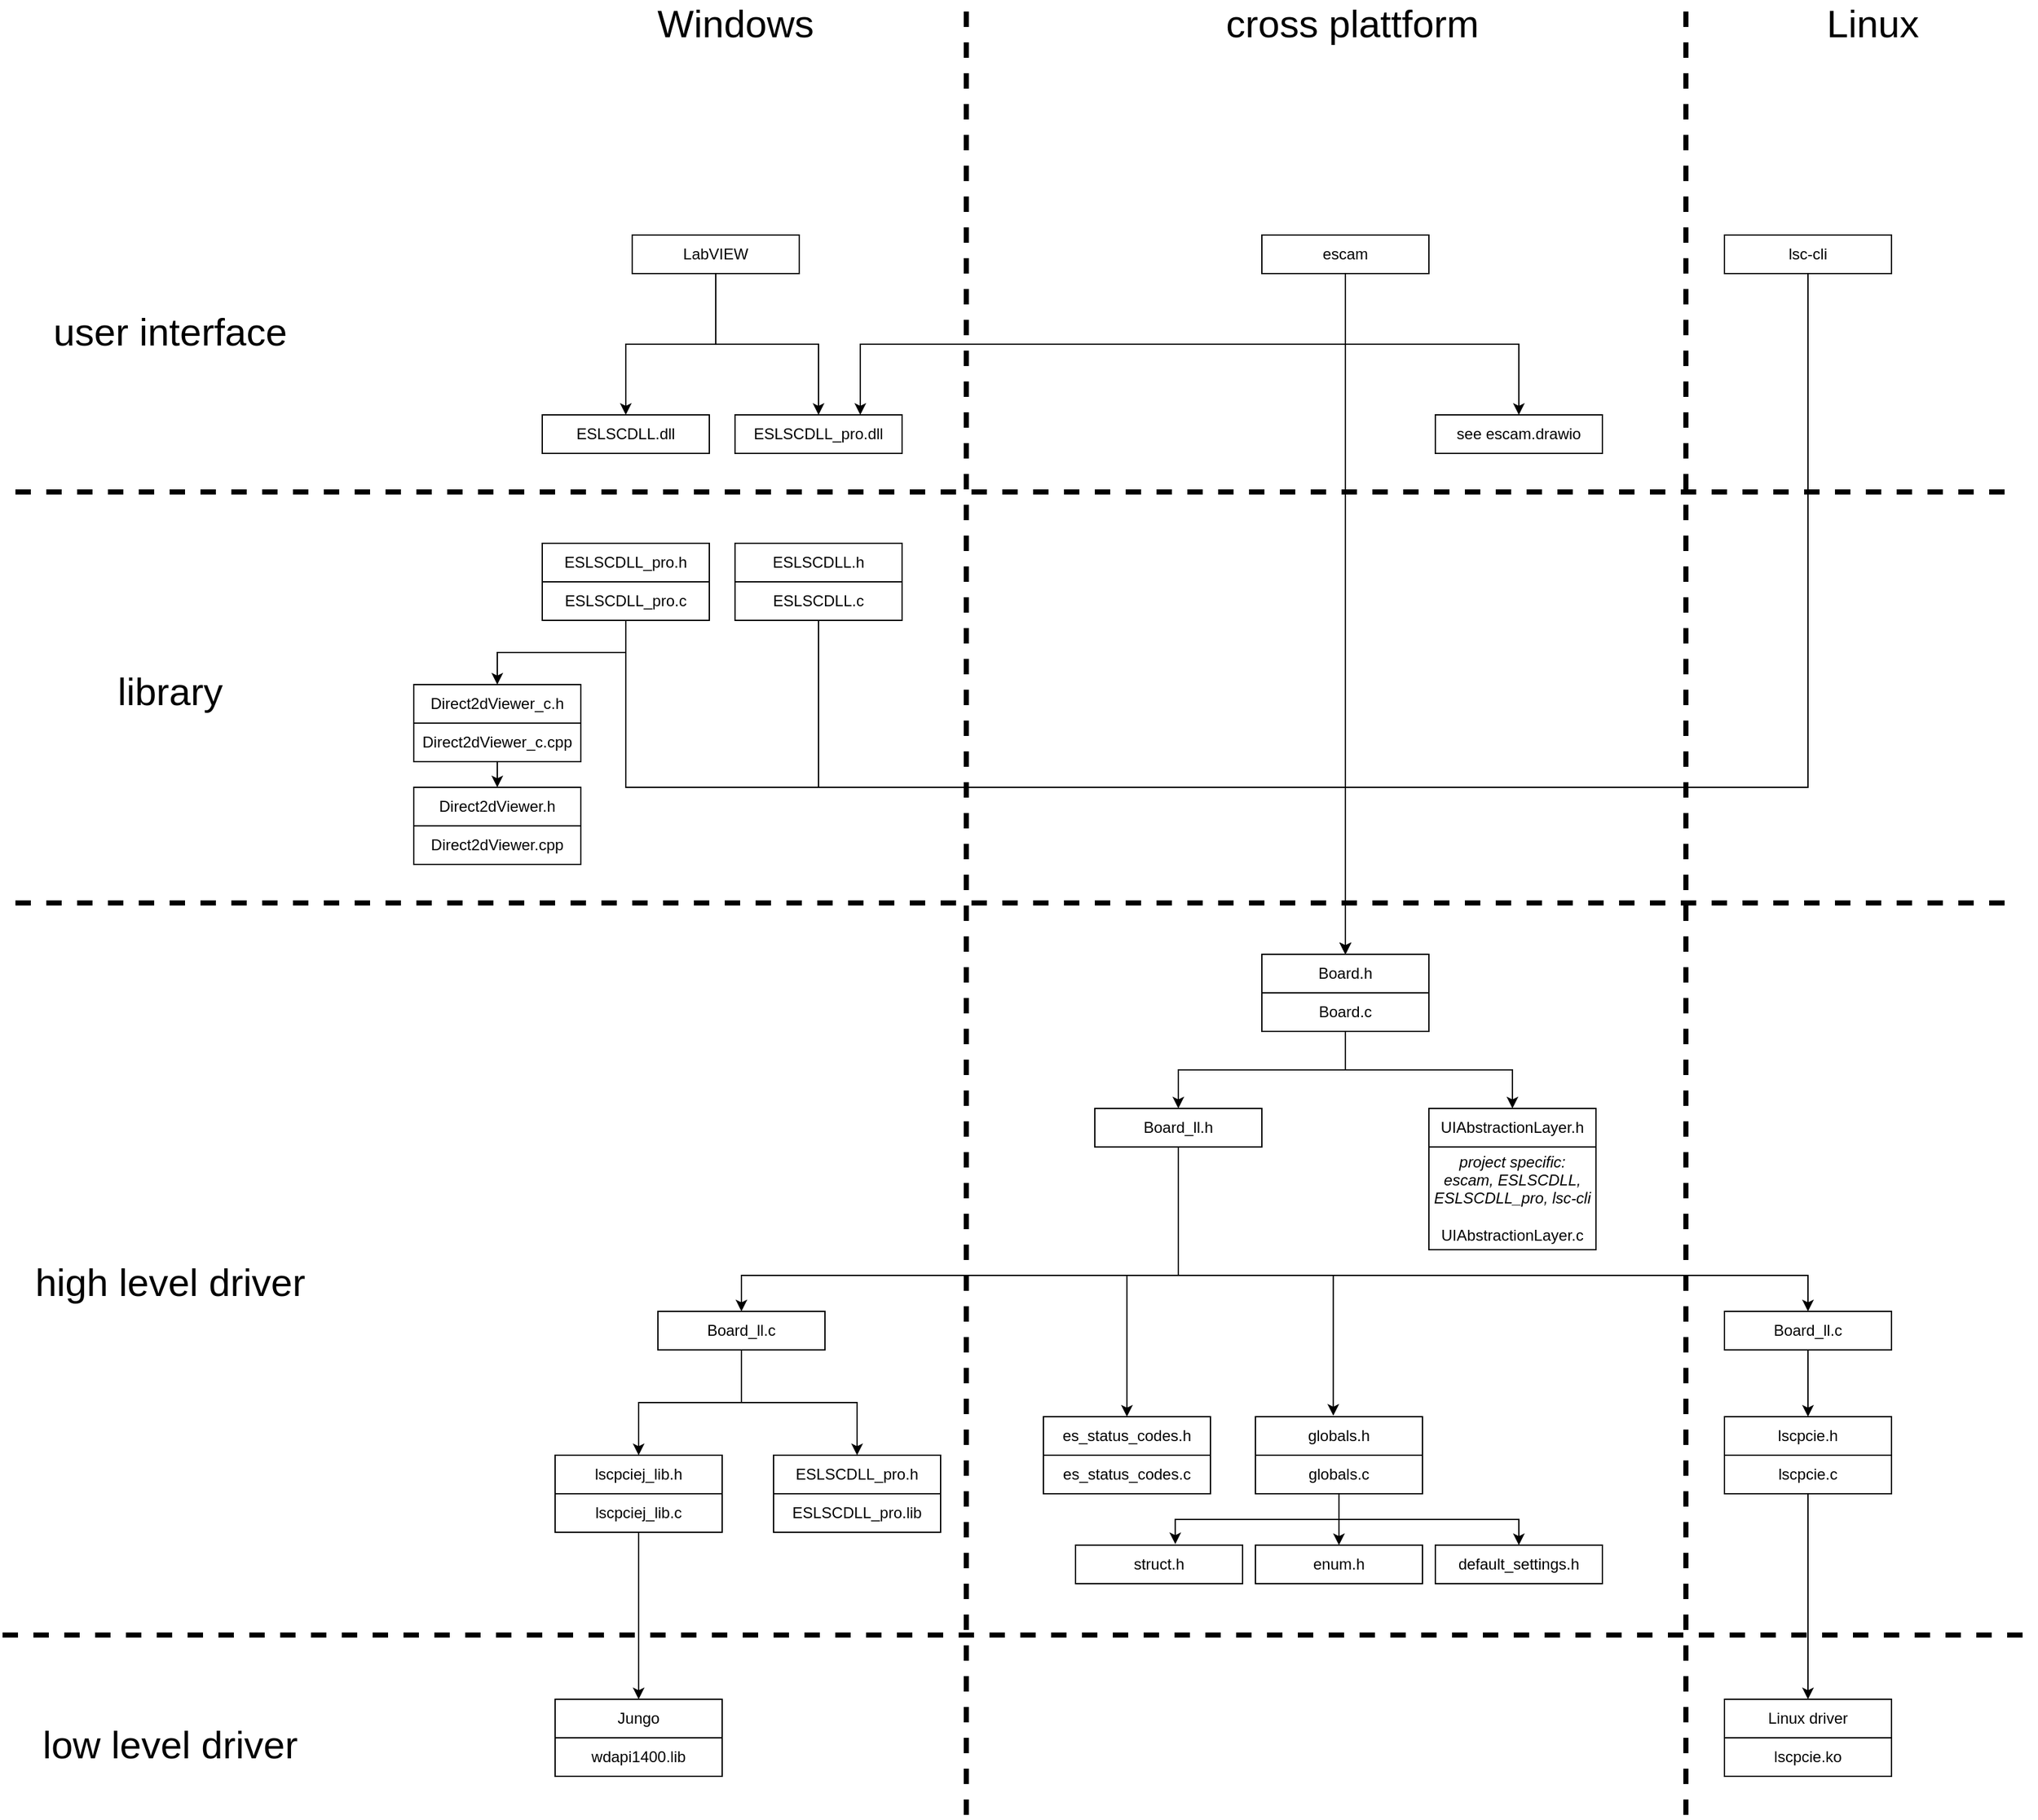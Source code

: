 <mxfile version="16.1.2" type="device"><diagram id="tgUKfehqLVmL-b8HQxhW" name="Page-1"><mxGraphModel dx="3054" dy="3150" grid="1" gridSize="10" guides="1" tooltips="1" connect="1" arrows="1" fold="1" page="1" pageScale="1" pageWidth="850" pageHeight="1100" math="0" shadow="0"><root><mxCell id="0"/><mxCell id="1" parent="0"/><mxCell id="p_urfczNU5dsdLXzHAFD-1" value="Board.h" style="rounded=0;whiteSpace=wrap;html=1;" parent="1" vertex="1"><mxGeometry x="150" y="-340" width="130" height="30" as="geometry"/></mxCell><mxCell id="p_urfczNU5dsdLXzHAFD-42" style="edgeStyle=orthogonalEdgeStyle;rounded=0;orthogonalLoop=1;jettySize=auto;html=1;exitX=0.5;exitY=1;exitDx=0;exitDy=0;entryX=0.5;entryY=0;entryDx=0;entryDy=0;" parent="1" source="p_urfczNU5dsdLXzHAFD-6" target="p_urfczNU5dsdLXzHAFD-7" edge="1"><mxGeometry relative="1" as="geometry"/></mxCell><mxCell id="p_urfczNU5dsdLXzHAFD-52" style="edgeStyle=orthogonalEdgeStyle;rounded=0;orthogonalLoop=1;jettySize=auto;html=1;exitX=0.5;exitY=1;exitDx=0;exitDy=0;entryX=0.5;entryY=0;entryDx=0;entryDy=0;" parent="1" source="p_urfczNU5dsdLXzHAFD-6" target="p_urfczNU5dsdLXzHAFD-30" edge="1"><mxGeometry relative="1" as="geometry"/></mxCell><mxCell id="p_urfczNU5dsdLXzHAFD-6" value="Board.c" style="rounded=0;whiteSpace=wrap;html=1;" parent="1" vertex="1"><mxGeometry x="150" y="-310" width="130" height="30" as="geometry"/></mxCell><mxCell id="p_urfczNU5dsdLXzHAFD-85" style="edgeStyle=orthogonalEdgeStyle;rounded=0;orthogonalLoop=1;jettySize=auto;html=1;exitX=0.5;exitY=1;exitDx=0;exitDy=0;entryX=0.5;entryY=0;entryDx=0;entryDy=0;strokeWidth=1;" parent="1" source="p_urfczNU5dsdLXzHAFD-7" target="p_urfczNU5dsdLXzHAFD-9" edge="1"><mxGeometry relative="1" as="geometry"><Array as="points"><mxPoint x="85" y="-90"/><mxPoint x="575" y="-90"/></Array></mxGeometry></mxCell><mxCell id="p_urfczNU5dsdLXzHAFD-86" style="edgeStyle=orthogonalEdgeStyle;rounded=0;orthogonalLoop=1;jettySize=auto;html=1;exitX=0.5;exitY=1;exitDx=0;exitDy=0;strokeWidth=1;entryX=0.5;entryY=0;entryDx=0;entryDy=0;" parent="1" source="p_urfczNU5dsdLXzHAFD-7" target="p_urfczNU5dsdLXzHAFD-8" edge="1"><mxGeometry relative="1" as="geometry"><Array as="points"><mxPoint x="85" y="-90"/><mxPoint x="-255" y="-90"/></Array></mxGeometry></mxCell><mxCell id="p_urfczNU5dsdLXzHAFD-87" style="edgeStyle=orthogonalEdgeStyle;rounded=0;orthogonalLoop=1;jettySize=auto;html=1;exitX=0.5;exitY=1;exitDx=0;exitDy=0;entryX=0.5;entryY=0;entryDx=0;entryDy=0;strokeWidth=1;" parent="1" source="p_urfczNU5dsdLXzHAFD-7" target="p_urfczNU5dsdLXzHAFD-18" edge="1"><mxGeometry relative="1" as="geometry"><Array as="points"><mxPoint x="85" y="-90"/><mxPoint x="45" y="-90"/></Array></mxGeometry></mxCell><mxCell id="p_urfczNU5dsdLXzHAFD-7" value="Board_ll.h" style="rounded=0;whiteSpace=wrap;html=1;" parent="1" vertex="1"><mxGeometry x="20" y="-220" width="130" height="30" as="geometry"/></mxCell><mxCell id="p_urfczNU5dsdLXzHAFD-43" style="edgeStyle=orthogonalEdgeStyle;rounded=0;orthogonalLoop=1;jettySize=auto;html=1;exitX=0.5;exitY=1;exitDx=0;exitDy=0;entryX=0.5;entryY=0;entryDx=0;entryDy=0;" parent="1" source="p_urfczNU5dsdLXzHAFD-8" target="p_urfczNU5dsdLXzHAFD-24" edge="1"><mxGeometry relative="1" as="geometry"/></mxCell><mxCell id="p_urfczNU5dsdLXzHAFD-51" style="edgeStyle=orthogonalEdgeStyle;rounded=0;orthogonalLoop=1;jettySize=auto;html=1;" parent="1" source="p_urfczNU5dsdLXzHAFD-8" target="p_urfczNU5dsdLXzHAFD-21" edge="1"><mxGeometry relative="1" as="geometry"/></mxCell><mxCell id="p_urfczNU5dsdLXzHAFD-8" value="Board_ll.c" style="rounded=0;whiteSpace=wrap;html=1;" parent="1" vertex="1"><mxGeometry x="-320" y="-62" width="130" height="30" as="geometry"/></mxCell><mxCell id="p_urfczNU5dsdLXzHAFD-46" style="edgeStyle=orthogonalEdgeStyle;rounded=0;orthogonalLoop=1;jettySize=auto;html=1;exitX=0.5;exitY=1;exitDx=0;exitDy=0;entryX=0.466;entryY=-0.027;entryDx=0;entryDy=0;entryPerimeter=0;" parent="1" source="p_urfczNU5dsdLXzHAFD-7" target="p_urfczNU5dsdLXzHAFD-16" edge="1"><mxGeometry relative="1" as="geometry"><Array as="points"><mxPoint x="85" y="-90"/><mxPoint x="206" y="-90"/></Array></mxGeometry></mxCell><mxCell id="p_urfczNU5dsdLXzHAFD-72" style="edgeStyle=orthogonalEdgeStyle;rounded=0;orthogonalLoop=1;jettySize=auto;html=1;exitX=0.5;exitY=1;exitDx=0;exitDy=0;entryX=0.5;entryY=0;entryDx=0;entryDy=0;" parent="1" source="p_urfczNU5dsdLXzHAFD-9" target="p_urfczNU5dsdLXzHAFD-73" edge="1"><mxGeometry relative="1" as="geometry"><mxPoint x="580" y="3" as="targetPoint"/></mxGeometry></mxCell><mxCell id="p_urfczNU5dsdLXzHAFD-9" value="Board_ll.c" style="rounded=0;whiteSpace=wrap;html=1;" parent="1" vertex="1"><mxGeometry x="510" y="-62" width="130" height="30" as="geometry"/></mxCell><mxCell id="p_urfczNU5dsdLXzHAFD-11" value="ESLSCDLL.h" style="rounded=0;whiteSpace=wrap;html=1;" parent="1" vertex="1"><mxGeometry x="-260" y="-660" width="130" height="30" as="geometry"/></mxCell><mxCell id="p_urfczNU5dsdLXzHAFD-91" style="edgeStyle=orthogonalEdgeStyle;rounded=0;orthogonalLoop=1;jettySize=auto;html=1;exitX=0.5;exitY=1;exitDx=0;exitDy=0;entryX=0.5;entryY=0;entryDx=0;entryDy=0;strokeWidth=1;" parent="1" source="p_urfczNU5dsdLXzHAFD-12" target="p_urfczNU5dsdLXzHAFD-1" edge="1"><mxGeometry relative="1" as="geometry"/></mxCell><mxCell id="p_urfczNU5dsdLXzHAFD-12" value="ESLSCDLL.c" style="rounded=0;whiteSpace=wrap;html=1;" parent="1" vertex="1"><mxGeometry x="-260" y="-630" width="130" height="30" as="geometry"/></mxCell><mxCell id="p_urfczNU5dsdLXzHAFD-13" value="enum.h" style="rounded=0;whiteSpace=wrap;html=1;" parent="1" vertex="1"><mxGeometry x="145" y="120" width="130" height="30" as="geometry"/></mxCell><mxCell id="p_urfczNU5dsdLXzHAFD-15" value="struct.h" style="rounded=0;whiteSpace=wrap;html=1;" parent="1" vertex="1"><mxGeometry x="5" y="120" width="130" height="30" as="geometry"/></mxCell><mxCell id="p_urfczNU5dsdLXzHAFD-16" value="globals.h" style="rounded=0;whiteSpace=wrap;html=1;" parent="1" vertex="1"><mxGeometry x="145" y="20" width="130" height="30" as="geometry"/></mxCell><mxCell id="p_urfczNU5dsdLXzHAFD-47" style="edgeStyle=orthogonalEdgeStyle;rounded=0;orthogonalLoop=1;jettySize=auto;html=1;exitX=0.5;exitY=1;exitDx=0;exitDy=0;entryX=0.597;entryY=-0.027;entryDx=0;entryDy=0;entryPerimeter=0;" parent="1" source="p_urfczNU5dsdLXzHAFD-17" target="p_urfczNU5dsdLXzHAFD-15" edge="1"><mxGeometry relative="1" as="geometry"/></mxCell><mxCell id="p_urfczNU5dsdLXzHAFD-48" style="edgeStyle=orthogonalEdgeStyle;rounded=0;orthogonalLoop=1;jettySize=auto;html=1;exitX=0.5;exitY=1;exitDx=0;exitDy=0;entryX=0.5;entryY=0;entryDx=0;entryDy=0;" parent="1" source="p_urfczNU5dsdLXzHAFD-17" target="p_urfczNU5dsdLXzHAFD-13" edge="1"><mxGeometry relative="1" as="geometry"/></mxCell><mxCell id="p_urfczNU5dsdLXzHAFD-49" style="edgeStyle=orthogonalEdgeStyle;rounded=0;orthogonalLoop=1;jettySize=auto;html=1;exitX=0.5;exitY=1;exitDx=0;exitDy=0;" parent="1" source="p_urfczNU5dsdLXzHAFD-17" target="p_urfczNU5dsdLXzHAFD-20" edge="1"><mxGeometry relative="1" as="geometry"/></mxCell><mxCell id="p_urfczNU5dsdLXzHAFD-17" value="globals.c" style="rounded=0;whiteSpace=wrap;html=1;" parent="1" vertex="1"><mxGeometry x="145" y="50" width="130" height="30" as="geometry"/></mxCell><mxCell id="p_urfczNU5dsdLXzHAFD-18" value="es_status_codes.h" style="rounded=0;whiteSpace=wrap;html=1;" parent="1" vertex="1"><mxGeometry x="-20" y="20" width="130" height="30" as="geometry"/></mxCell><mxCell id="p_urfczNU5dsdLXzHAFD-19" value="es_status_codes.c" style="rounded=0;whiteSpace=wrap;html=1;" parent="1" vertex="1"><mxGeometry x="-20" y="50" width="130" height="30" as="geometry"/></mxCell><mxCell id="p_urfczNU5dsdLXzHAFD-20" value="default_settings.h" style="rounded=0;whiteSpace=wrap;html=1;" parent="1" vertex="1"><mxGeometry x="285" y="120" width="130" height="30" as="geometry"/></mxCell><mxCell id="p_urfczNU5dsdLXzHAFD-21" value="ESLSCDLL_pro.h" style="rounded=0;whiteSpace=wrap;html=1;" parent="1" vertex="1"><mxGeometry x="-230" y="50" width="130" height="30" as="geometry"/></mxCell><mxCell id="p_urfczNU5dsdLXzHAFD-22" value="ESLSCDLL_pro.lib" style="rounded=0;whiteSpace=wrap;html=1;" parent="1" vertex="1"><mxGeometry x="-230" y="80" width="130" height="30" as="geometry"/></mxCell><mxCell id="p_urfczNU5dsdLXzHAFD-24" value="lscpciej_lib.h" style="rounded=0;whiteSpace=wrap;html=1;" parent="1" vertex="1"><mxGeometry x="-400" y="50" width="130" height="30" as="geometry"/></mxCell><mxCell id="p_urfczNU5dsdLXzHAFD-44" style="edgeStyle=orthogonalEdgeStyle;rounded=0;orthogonalLoop=1;jettySize=auto;html=1;exitX=0.5;exitY=1;exitDx=0;exitDy=0;entryX=0.5;entryY=0;entryDx=0;entryDy=0;" parent="1" source="p_urfczNU5dsdLXzHAFD-25" target="p_urfczNU5dsdLXzHAFD-29" edge="1"><mxGeometry relative="1" as="geometry"/></mxCell><mxCell id="p_urfczNU5dsdLXzHAFD-25" value="lscpciej_lib.c" style="rounded=0;whiteSpace=wrap;html=1;" parent="1" vertex="1"><mxGeometry x="-400" y="80" width="130" height="30" as="geometry"/></mxCell><mxCell id="p_urfczNU5dsdLXzHAFD-27" value="wdapi1400.lib" style="rounded=0;whiteSpace=wrap;html=1;" parent="1" vertex="1"><mxGeometry x="-400" y="270" width="130" height="30" as="geometry"/></mxCell><mxCell id="p_urfczNU5dsdLXzHAFD-29" value="Jungo" style="rounded=0;whiteSpace=wrap;html=1;" parent="1" vertex="1"><mxGeometry x="-400" y="240" width="130" height="30" as="geometry"/></mxCell><mxCell id="p_urfczNU5dsdLXzHAFD-30" value="UIAbstractionLayer.h" style="rounded=0;whiteSpace=wrap;html=1;" parent="1" vertex="1"><mxGeometry x="280" y="-220" width="130" height="30" as="geometry"/></mxCell><mxCell id="p_urfczNU5dsdLXzHAFD-32" value="ESLSCDLL_pro.h" style="rounded=0;whiteSpace=wrap;html=1;" parent="1" vertex="1"><mxGeometry x="-410" y="-660" width="130" height="30" as="geometry"/></mxCell><mxCell id="p_urfczNU5dsdLXzHAFD-39" style="edgeStyle=orthogonalEdgeStyle;rounded=0;orthogonalLoop=1;jettySize=auto;html=1;exitX=0.5;exitY=1;exitDx=0;exitDy=0;entryX=0.5;entryY=0;entryDx=0;entryDy=0;" parent="1" source="p_urfczNU5dsdLXzHAFD-33" target="p_urfczNU5dsdLXzHAFD-1" edge="1"><mxGeometry relative="1" as="geometry"/></mxCell><mxCell id="p_urfczNU5dsdLXzHAFD-40" style="edgeStyle=orthogonalEdgeStyle;rounded=0;orthogonalLoop=1;jettySize=auto;html=1;exitX=0.5;exitY=1;exitDx=0;exitDy=0;entryX=0.5;entryY=0;entryDx=0;entryDy=0;" parent="1" source="p_urfczNU5dsdLXzHAFD-33" target="p_urfczNU5dsdLXzHAFD-34" edge="1"><mxGeometry relative="1" as="geometry"/></mxCell><mxCell id="p_urfczNU5dsdLXzHAFD-33" value="ESLSCDLL_pro.c" style="rounded=0;whiteSpace=wrap;html=1;" parent="1" vertex="1"><mxGeometry x="-410" y="-630" width="130" height="30" as="geometry"/></mxCell><mxCell id="p_urfczNU5dsdLXzHAFD-34" value="Direct2dViewer_c.h" style="rounded=0;whiteSpace=wrap;html=1;glass=0;" parent="1" vertex="1"><mxGeometry x="-510" y="-550" width="130" height="30" as="geometry"/></mxCell><mxCell id="p_urfczNU5dsdLXzHAFD-41" style="edgeStyle=orthogonalEdgeStyle;rounded=0;orthogonalLoop=1;jettySize=auto;html=1;exitX=0.5;exitY=1;exitDx=0;exitDy=0;entryX=0.5;entryY=0;entryDx=0;entryDy=0;" parent="1" source="p_urfczNU5dsdLXzHAFD-35" target="p_urfczNU5dsdLXzHAFD-36" edge="1"><mxGeometry relative="1" as="geometry"/></mxCell><mxCell id="p_urfczNU5dsdLXzHAFD-35" value="Direct2dViewer_c.cpp" style="rounded=0;whiteSpace=wrap;html=1;" parent="1" vertex="1"><mxGeometry x="-510" y="-520" width="130" height="30" as="geometry"/></mxCell><mxCell id="p_urfczNU5dsdLXzHAFD-36" value="Direct2dViewer.h" style="rounded=0;whiteSpace=wrap;html=1;glass=0;" parent="1" vertex="1"><mxGeometry x="-510" y="-470" width="130" height="30" as="geometry"/></mxCell><mxCell id="p_urfczNU5dsdLXzHAFD-37" value="Direct2dViewer.cpp" style="rounded=0;whiteSpace=wrap;html=1;" parent="1" vertex="1"><mxGeometry x="-510" y="-440" width="130" height="30" as="geometry"/></mxCell><mxCell id="p_urfczNU5dsdLXzHAFD-54" value="&lt;i&gt;project specific:&lt;br&gt;escam, ESLSCDLL, ESLSCDLL_pro, lsc-cli&lt;br&gt;&lt;br&gt;&lt;/i&gt;UIAbstractionLayer.c" style="rounded=0;whiteSpace=wrap;html=1;" parent="1" vertex="1"><mxGeometry x="280" y="-190" width="130" height="80" as="geometry"/></mxCell><mxCell id="p_urfczNU5dsdLXzHAFD-61" value="ESLSCDLL.dll" style="rounded=0;whiteSpace=wrap;html=1;" parent="1" vertex="1"><mxGeometry x="-410" y="-760" width="130" height="30" as="geometry"/></mxCell><mxCell id="p_urfczNU5dsdLXzHAFD-65" value="ESLSCDLL_pro.dll" style="rounded=0;whiteSpace=wrap;html=1;" parent="1" vertex="1"><mxGeometry x="-260" y="-760" width="130" height="30" as="geometry"/></mxCell><mxCell id="p_urfczNU5dsdLXzHAFD-67" style="edgeStyle=orthogonalEdgeStyle;rounded=0;orthogonalLoop=1;jettySize=auto;html=1;exitX=0.5;exitY=1;exitDx=0;exitDy=0;entryX=0.5;entryY=0;entryDx=0;entryDy=0;" parent="1" source="p_urfczNU5dsdLXzHAFD-66" target="p_urfczNU5dsdLXzHAFD-65" edge="1"><mxGeometry relative="1" as="geometry"/></mxCell><mxCell id="p_urfczNU5dsdLXzHAFD-68" style="edgeStyle=orthogonalEdgeStyle;rounded=0;orthogonalLoop=1;jettySize=auto;html=1;exitX=0.5;exitY=1;exitDx=0;exitDy=0;entryX=0.5;entryY=0;entryDx=0;entryDy=0;" parent="1" source="p_urfczNU5dsdLXzHAFD-66" target="p_urfczNU5dsdLXzHAFD-61" edge="1"><mxGeometry relative="1" as="geometry"/></mxCell><mxCell id="p_urfczNU5dsdLXzHAFD-66" value="LabVIEW" style="rounded=0;whiteSpace=wrap;html=1;" parent="1" vertex="1"><mxGeometry x="-340" y="-900" width="130" height="30" as="geometry"/></mxCell><mxCell id="p_urfczNU5dsdLXzHAFD-81" style="edgeStyle=orthogonalEdgeStyle;rounded=0;orthogonalLoop=1;jettySize=auto;html=1;exitX=0.5;exitY=1;exitDx=0;exitDy=0;entryX=0.5;entryY=0;entryDx=0;entryDy=0;" parent="1" source="p_urfczNU5dsdLXzHAFD-69" target="p_urfczNU5dsdLXzHAFD-1" edge="1"><mxGeometry relative="1" as="geometry"><Array as="points"><mxPoint x="575" y="-470"/><mxPoint x="215" y="-470"/></Array></mxGeometry></mxCell><mxCell id="p_urfczNU5dsdLXzHAFD-69" value="lsc-cli" style="rounded=0;whiteSpace=wrap;html=1;" parent="1" vertex="1"><mxGeometry x="510" y="-900" width="130" height="30" as="geometry"/></mxCell><mxCell id="p_urfczNU5dsdLXzHAFD-94" style="edgeStyle=orthogonalEdgeStyle;rounded=0;orthogonalLoop=1;jettySize=auto;html=1;exitX=0.5;exitY=1;exitDx=0;exitDy=0;entryX=0.5;entryY=0;entryDx=0;entryDy=0;strokeWidth=1;" parent="1" source="p_urfczNU5dsdLXzHAFD-70" target="p_urfczNU5dsdLXzHAFD-1" edge="1"><mxGeometry relative="1" as="geometry"/></mxCell><mxCell id="p_urfczNU5dsdLXzHAFD-95" style="edgeStyle=orthogonalEdgeStyle;rounded=0;orthogonalLoop=1;jettySize=auto;html=1;exitX=0.5;exitY=1;exitDx=0;exitDy=0;entryX=0.75;entryY=0;entryDx=0;entryDy=0;strokeWidth=1;" parent="1" source="p_urfczNU5dsdLXzHAFD-70" target="p_urfczNU5dsdLXzHAFD-65" edge="1"><mxGeometry relative="1" as="geometry"/></mxCell><mxCell id="p_urfczNU5dsdLXzHAFD-104" style="edgeStyle=orthogonalEdgeStyle;rounded=0;orthogonalLoop=1;jettySize=auto;html=1;exitX=0.5;exitY=1;exitDx=0;exitDy=0;entryX=0.5;entryY=0;entryDx=0;entryDy=0;fontSize=30;strokeWidth=1;" parent="1" source="p_urfczNU5dsdLXzHAFD-70" target="p_urfczNU5dsdLXzHAFD-103" edge="1"><mxGeometry relative="1" as="geometry"/></mxCell><mxCell id="p_urfczNU5dsdLXzHAFD-70" value="escam" style="rounded=0;whiteSpace=wrap;html=1;" parent="1" vertex="1"><mxGeometry x="150" y="-900" width="130" height="30" as="geometry"/></mxCell><mxCell id="p_urfczNU5dsdLXzHAFD-73" value="lscpcie.h" style="rounded=0;whiteSpace=wrap;html=1;" parent="1" vertex="1"><mxGeometry x="510" y="20" width="130" height="30" as="geometry"/></mxCell><mxCell id="p_urfczNU5dsdLXzHAFD-77" style="edgeStyle=orthogonalEdgeStyle;rounded=0;orthogonalLoop=1;jettySize=auto;html=1;entryX=0.5;entryY=0;entryDx=0;entryDy=0;" parent="1" source="p_urfczNU5dsdLXzHAFD-74" target="p_urfczNU5dsdLXzHAFD-76" edge="1"><mxGeometry relative="1" as="geometry"/></mxCell><mxCell id="p_urfczNU5dsdLXzHAFD-74" value="lscpcie.c" style="rounded=0;whiteSpace=wrap;html=1;" parent="1" vertex="1"><mxGeometry x="510" y="50" width="130" height="30" as="geometry"/></mxCell><mxCell id="p_urfczNU5dsdLXzHAFD-75" value="lscpcie.ko" style="rounded=0;whiteSpace=wrap;html=1;" parent="1" vertex="1"><mxGeometry x="510" y="270" width="130" height="30" as="geometry"/></mxCell><mxCell id="p_urfczNU5dsdLXzHAFD-76" value="Linux driver" style="rounded=0;whiteSpace=wrap;html=1;" parent="1" vertex="1"><mxGeometry x="510" y="240" width="130" height="30" as="geometry"/></mxCell><mxCell id="p_urfczNU5dsdLXzHAFD-82" value="" style="endArrow=none;dashed=1;html=1;rounded=0;strokeWidth=4;" parent="1" edge="1"><mxGeometry width="50" height="50" relative="1" as="geometry"><mxPoint x="480" y="330" as="sourcePoint"/><mxPoint x="480" y="-1080" as="targetPoint"/></mxGeometry></mxCell><mxCell id="p_urfczNU5dsdLXzHAFD-83" value="" style="endArrow=none;dashed=1;html=1;rounded=0;strokeWidth=4;" parent="1" edge="1"><mxGeometry width="50" height="50" relative="1" as="geometry"><mxPoint x="-80" y="330" as="sourcePoint"/><mxPoint x="-80" y="-1080" as="targetPoint"/></mxGeometry></mxCell><mxCell id="p_urfczNU5dsdLXzHAFD-88" value="" style="endArrow=none;dashed=1;html=1;rounded=0;strokeWidth=4;" parent="1" edge="1"><mxGeometry width="50" height="50" relative="1" as="geometry"><mxPoint x="-830" y="190" as="sourcePoint"/><mxPoint x="750" y="190" as="targetPoint"/></mxGeometry></mxCell><mxCell id="p_urfczNU5dsdLXzHAFD-90" value="" style="endArrow=none;dashed=1;html=1;rounded=0;strokeWidth=4;" parent="1" edge="1"><mxGeometry width="50" height="50" relative="1" as="geometry"><mxPoint x="-820" y="-380" as="sourcePoint"/><mxPoint x="740" y="-380" as="targetPoint"/></mxGeometry></mxCell><mxCell id="p_urfczNU5dsdLXzHAFD-92" value="" style="endArrow=none;dashed=1;html=1;rounded=0;strokeWidth=4;" parent="1" edge="1"><mxGeometry width="50" height="50" relative="1" as="geometry"><mxPoint x="-820" y="-700" as="sourcePoint"/><mxPoint x="740" y="-700" as="targetPoint"/></mxGeometry></mxCell><mxCell id="p_urfczNU5dsdLXzHAFD-96" value="&lt;font style=&quot;font-size: 30px&quot;&gt;user interface&lt;/font&gt;" style="text;html=1;align=center;verticalAlign=middle;resizable=0;points=[];autosize=1;strokeColor=none;fillColor=none;" parent="1" vertex="1"><mxGeometry x="-800" y="-840" width="200" height="30" as="geometry"/></mxCell><mxCell id="p_urfczNU5dsdLXzHAFD-97" value="&lt;font style=&quot;font-size: 30px&quot;&gt;library&lt;/font&gt;" style="text;html=1;align=center;verticalAlign=middle;resizable=0;points=[];autosize=1;strokeColor=none;fillColor=none;" parent="1" vertex="1"><mxGeometry x="-750" y="-560" width="100" height="30" as="geometry"/></mxCell><mxCell id="p_urfczNU5dsdLXzHAFD-98" value="&lt;font style=&quot;font-size: 30px&quot;&gt;high level driver&lt;/font&gt;" style="text;html=1;align=center;verticalAlign=middle;resizable=0;points=[];autosize=1;strokeColor=none;fillColor=none;" parent="1" vertex="1"><mxGeometry x="-815" y="-100" width="230" height="30" as="geometry"/></mxCell><mxCell id="p_urfczNU5dsdLXzHAFD-99" value="&lt;font style=&quot;font-size: 30px&quot;&gt;low level driver&lt;/font&gt;" style="text;html=1;align=center;verticalAlign=middle;resizable=0;points=[];autosize=1;strokeColor=none;fillColor=none;" parent="1" vertex="1"><mxGeometry x="-805" y="260" width="210" height="30" as="geometry"/></mxCell><mxCell id="p_urfczNU5dsdLXzHAFD-100" value="&lt;font style=&quot;font-size: 30px&quot;&gt;Windows&lt;/font&gt;" style="text;html=1;align=center;verticalAlign=middle;resizable=0;points=[];autosize=1;strokeColor=none;fillColor=none;" parent="1" vertex="1"><mxGeometry x="-330" y="-1080" width="140" height="30" as="geometry"/></mxCell><mxCell id="p_urfczNU5dsdLXzHAFD-101" value="&lt;font style=&quot;font-size: 30px&quot;&gt;cross plattform&lt;/font&gt;" style="text;html=1;align=center;verticalAlign=middle;resizable=0;points=[];autosize=1;strokeColor=none;fillColor=none;" parent="1" vertex="1"><mxGeometry x="115" y="-1080" width="210" height="30" as="geometry"/></mxCell><mxCell id="p_urfczNU5dsdLXzHAFD-102" value="&lt;font style=&quot;font-size: 30px&quot;&gt;Linux&lt;/font&gt;" style="text;html=1;align=center;verticalAlign=middle;resizable=0;points=[];autosize=1;strokeColor=none;fillColor=none;" parent="1" vertex="1"><mxGeometry x="580" y="-1080" width="90" height="30" as="geometry"/></mxCell><mxCell id="p_urfczNU5dsdLXzHAFD-103" value="see escam.drawio" style="rounded=0;whiteSpace=wrap;html=1;" parent="1" vertex="1"><mxGeometry x="285" y="-760" width="130" height="30" as="geometry"/></mxCell></root></mxGraphModel></diagram></mxfile>